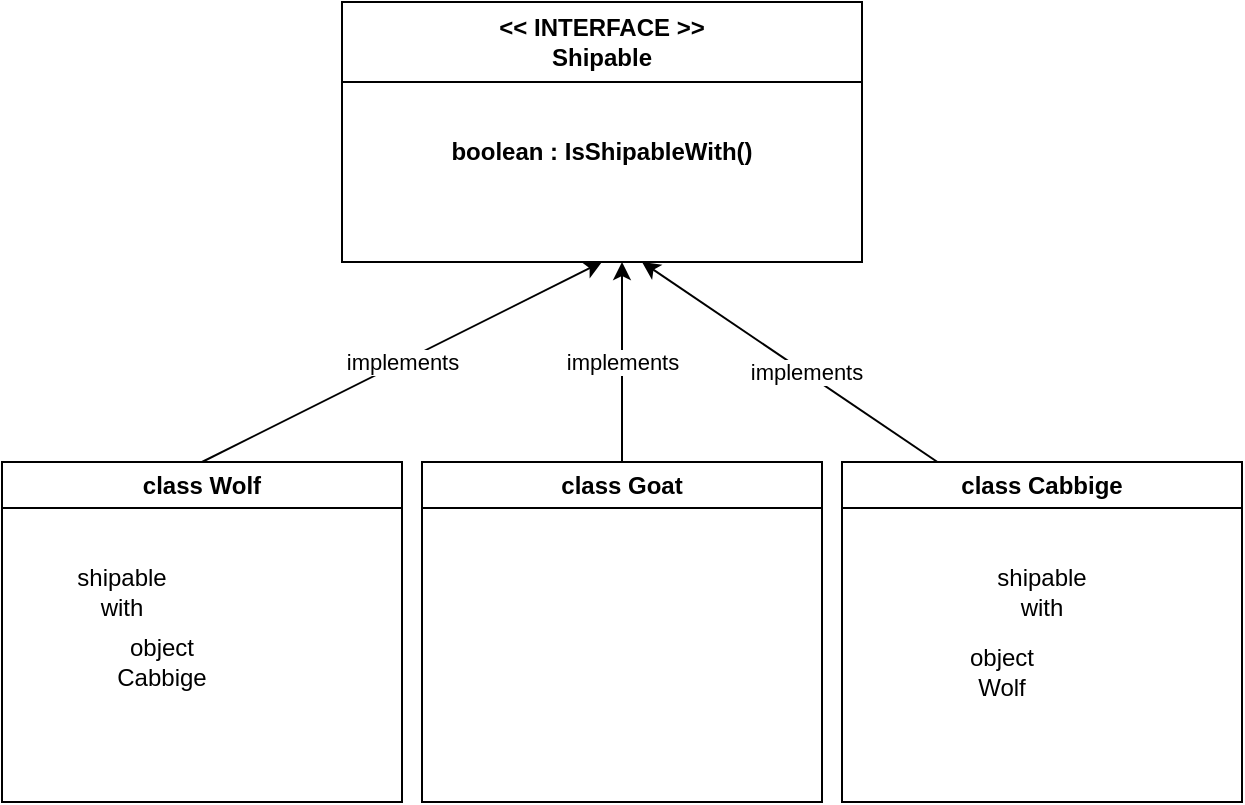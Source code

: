 <mxfile>
    <diagram id="Ls8N_hI-9nqOryj_Vzr4" name="Page-1">
        <mxGraphModel dx="949" dy="705" grid="1" gridSize="10" guides="1" tooltips="1" connect="1" arrows="1" fold="1" page="1" pageScale="1" pageWidth="850" pageHeight="1100" math="0" shadow="0">
            <root>
                <mxCell id="0"/>
                <mxCell id="1" parent="0"/>
                <mxCell id="3" value="&amp;lt;&amp;lt; INTERFACE &amp;gt;&amp;gt;&lt;br&gt;Shipable" style="swimlane;whiteSpace=wrap;html=1;startSize=40;" vertex="1" parent="1">
                    <mxGeometry x="220" y="30" width="260" height="130" as="geometry"/>
                </mxCell>
                <mxCell id="4" value="&lt;span style=&quot;font-weight: 700;&quot;&gt;boolean : IsShipableWith()&lt;/span&gt;" style="text;html=1;strokeColor=none;fillColor=none;align=center;verticalAlign=middle;whiteSpace=wrap;rounded=0;" vertex="1" parent="3">
                    <mxGeometry x="40" y="60" width="180" height="30" as="geometry"/>
                </mxCell>
                <mxCell id="11" value="" style="endArrow=classic;html=1;entryX=0.5;entryY=1;entryDx=0;entryDy=0;exitX=0.5;exitY=0;exitDx=0;exitDy=0;" edge="1" parent="1" source="23" target="3">
                    <mxGeometry relative="1" as="geometry">
                        <mxPoint x="170" y="250" as="sourcePoint"/>
                        <mxPoint x="350" y="190" as="targetPoint"/>
                    </mxGeometry>
                </mxCell>
                <mxCell id="12" value="implements" style="edgeLabel;resizable=0;html=1;align=center;verticalAlign=middle;" connectable="0" vertex="1" parent="11">
                    <mxGeometry relative="1" as="geometry"/>
                </mxCell>
                <mxCell id="14" value="" style="endArrow=classic;html=1;" edge="1" parent="1">
                    <mxGeometry relative="1" as="geometry">
                        <mxPoint x="360" y="260" as="sourcePoint"/>
                        <mxPoint x="360" y="160" as="targetPoint"/>
                    </mxGeometry>
                </mxCell>
                <mxCell id="15" value="implements" style="edgeLabel;resizable=0;html=1;align=center;verticalAlign=middle;" connectable="0" vertex="1" parent="14">
                    <mxGeometry relative="1" as="geometry"/>
                </mxCell>
                <mxCell id="16" value="" style="endArrow=classic;html=1;exitX=0.25;exitY=0;exitDx=0;exitDy=0;" edge="1" parent="1">
                    <mxGeometry relative="1" as="geometry">
                        <mxPoint x="532.5" y="270" as="sourcePoint"/>
                        <mxPoint x="370" y="160" as="targetPoint"/>
                    </mxGeometry>
                </mxCell>
                <mxCell id="17" value="implements" style="edgeLabel;resizable=0;html=1;align=center;verticalAlign=middle;" connectable="0" vertex="1" parent="16">
                    <mxGeometry relative="1" as="geometry"/>
                </mxCell>
                <mxCell id="23" value="class Wolf" style="swimlane;whiteSpace=wrap;html=1;" vertex="1" parent="1">
                    <mxGeometry x="50" y="260" width="200" height="170" as="geometry"/>
                </mxCell>
                <mxCell id="20" value="object Cabbige" style="text;html=1;strokeColor=none;fillColor=none;align=center;verticalAlign=middle;whiteSpace=wrap;rounded=0;" vertex="1" parent="23">
                    <mxGeometry x="50" y="85" width="60" height="30" as="geometry"/>
                </mxCell>
                <mxCell id="24" value="shipable with" style="text;html=1;strokeColor=none;fillColor=none;align=center;verticalAlign=middle;whiteSpace=wrap;rounded=0;" vertex="1" parent="23">
                    <mxGeometry x="30" y="50" width="60" height="30" as="geometry"/>
                </mxCell>
                <mxCell id="25" value="class Goat" style="swimlane;whiteSpace=wrap;html=1;" vertex="1" parent="1">
                    <mxGeometry x="260" y="260" width="200" height="170" as="geometry"/>
                </mxCell>
                <mxCell id="28" value="class Cabbige" style="swimlane;whiteSpace=wrap;html=1;" vertex="1" parent="1">
                    <mxGeometry x="470" y="260" width="200" height="170" as="geometry"/>
                </mxCell>
                <mxCell id="31" value="shipable with" style="text;html=1;strokeColor=none;fillColor=none;align=center;verticalAlign=middle;whiteSpace=wrap;rounded=0;" vertex="1" parent="28">
                    <mxGeometry x="70" y="50" width="60" height="30" as="geometry"/>
                </mxCell>
                <mxCell id="32" value="object Wolf" style="text;html=1;strokeColor=none;fillColor=none;align=center;verticalAlign=middle;whiteSpace=wrap;rounded=0;" vertex="1" parent="28">
                    <mxGeometry x="50" y="90" width="60" height="30" as="geometry"/>
                </mxCell>
            </root>
        </mxGraphModel>
    </diagram>
</mxfile>